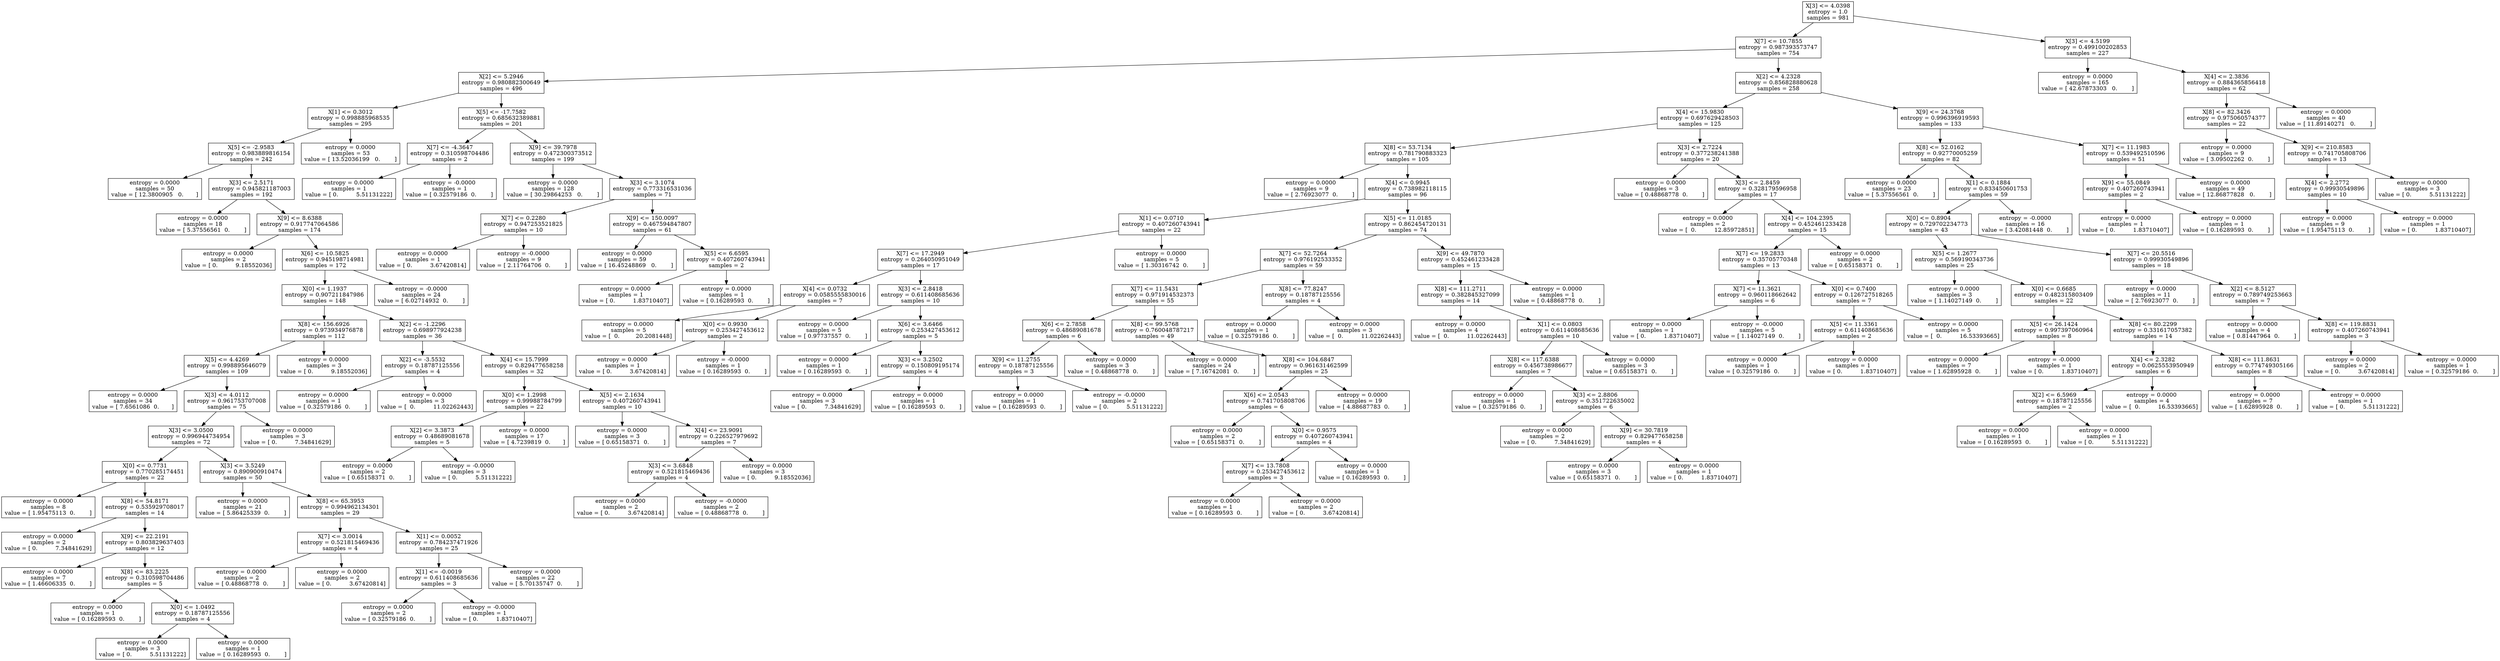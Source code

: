 digraph Tree {
0 [label="X[3] <= 4.0398\nentropy = 1.0\nsamples = 981", shape="box"] ;
1 [label="X[7] <= 10.7855\nentropy = 0.987393573747\nsamples = 754", shape="box"] ;
0 -> 1 ;
2 [label="X[2] <= 5.2946\nentropy = 0.980882300649\nsamples = 496", shape="box"] ;
1 -> 2 ;
3 [label="X[1] <= 0.3012\nentropy = 0.998885968535\nsamples = 295", shape="box"] ;
2 -> 3 ;
4 [label="X[5] <= -2.9583\nentropy = 0.983889816154\nsamples = 242", shape="box"] ;
3 -> 4 ;
5 [label="entropy = 0.0000\nsamples = 50\nvalue = [ 12.3800905   0.       ]", shape="box"] ;
4 -> 5 ;
6 [label="X[3] <= 2.5171\nentropy = 0.945821187003\nsamples = 192", shape="box"] ;
4 -> 6 ;
7 [label="entropy = 0.0000\nsamples = 18\nvalue = [ 5.37556561  0.        ]", shape="box"] ;
6 -> 7 ;
8 [label="X[9] <= 8.6388\nentropy = 0.917747064586\nsamples = 174", shape="box"] ;
6 -> 8 ;
9 [label="entropy = 0.0000\nsamples = 2\nvalue = [ 0.          9.18552036]", shape="box"] ;
8 -> 9 ;
10 [label="X[6] <= 10.5825\nentropy = 0.945198714981\nsamples = 172", shape="box"] ;
8 -> 10 ;
11 [label="X[0] <= 1.1937\nentropy = 0.907211847986\nsamples = 148", shape="box"] ;
10 -> 11 ;
12 [label="X[8] <= 156.6926\nentropy = 0.973934976878\nsamples = 112", shape="box"] ;
11 -> 12 ;
13 [label="X[5] <= 4.4269\nentropy = 0.998895646079\nsamples = 109", shape="box"] ;
12 -> 13 ;
14 [label="entropy = 0.0000\nsamples = 34\nvalue = [ 7.6561086  0.       ]", shape="box"] ;
13 -> 14 ;
15 [label="X[3] <= 4.0112\nentropy = 0.961753707008\nsamples = 75", shape="box"] ;
13 -> 15 ;
16 [label="X[3] <= 3.0500\nentropy = 0.996944734954\nsamples = 72", shape="box"] ;
15 -> 16 ;
17 [label="X[0] <= 0.7731\nentropy = 0.770285174451\nsamples = 22", shape="box"] ;
16 -> 17 ;
18 [label="entropy = 0.0000\nsamples = 8\nvalue = [ 1.95475113  0.        ]", shape="box"] ;
17 -> 18 ;
19 [label="X[8] <= 54.8171\nentropy = 0.535929708017\nsamples = 14", shape="box"] ;
17 -> 19 ;
20 [label="entropy = 0.0000\nsamples = 2\nvalue = [ 0.          7.34841629]", shape="box"] ;
19 -> 20 ;
21 [label="X[9] <= 22.2191\nentropy = 0.803829637403\nsamples = 12", shape="box"] ;
19 -> 21 ;
22 [label="entropy = 0.0000\nsamples = 7\nvalue = [ 1.46606335  0.        ]", shape="box"] ;
21 -> 22 ;
23 [label="X[8] <= 83.2225\nentropy = 0.310598704486\nsamples = 5", shape="box"] ;
21 -> 23 ;
24 [label="entropy = 0.0000\nsamples = 1\nvalue = [ 0.16289593  0.        ]", shape="box"] ;
23 -> 24 ;
25 [label="X[0] <= 1.0492\nentropy = 0.18787125556\nsamples = 4", shape="box"] ;
23 -> 25 ;
26 [label="entropy = 0.0000\nsamples = 3\nvalue = [ 0.          5.51131222]", shape="box"] ;
25 -> 26 ;
27 [label="entropy = 0.0000\nsamples = 1\nvalue = [ 0.16289593  0.        ]", shape="box"] ;
25 -> 27 ;
28 [label="X[3] <= 3.5249\nentropy = 0.890900910474\nsamples = 50", shape="box"] ;
16 -> 28 ;
29 [label="entropy = 0.0000\nsamples = 21\nvalue = [ 5.86425339  0.        ]", shape="box"] ;
28 -> 29 ;
30 [label="X[8] <= 65.3953\nentropy = 0.994962134301\nsamples = 29", shape="box"] ;
28 -> 30 ;
31 [label="X[7] <= 3.0014\nentropy = 0.521815469436\nsamples = 4", shape="box"] ;
30 -> 31 ;
32 [label="entropy = 0.0000\nsamples = 2\nvalue = [ 0.48868778  0.        ]", shape="box"] ;
31 -> 32 ;
33 [label="entropy = 0.0000\nsamples = 2\nvalue = [ 0.          3.67420814]", shape="box"] ;
31 -> 33 ;
34 [label="X[1] <= 0.0052\nentropy = 0.784237471926\nsamples = 25", shape="box"] ;
30 -> 34 ;
35 [label="X[1] <= -0.0019\nentropy = 0.611408685636\nsamples = 3", shape="box"] ;
34 -> 35 ;
36 [label="entropy = 0.0000\nsamples = 2\nvalue = [ 0.32579186  0.        ]", shape="box"] ;
35 -> 36 ;
37 [label="entropy = -0.0000\nsamples = 1\nvalue = [ 0.          1.83710407]", shape="box"] ;
35 -> 37 ;
38 [label="entropy = 0.0000\nsamples = 22\nvalue = [ 5.70135747  0.        ]", shape="box"] ;
34 -> 38 ;
39 [label="entropy = 0.0000\nsamples = 3\nvalue = [ 0.          7.34841629]", shape="box"] ;
15 -> 39 ;
40 [label="entropy = 0.0000\nsamples = 3\nvalue = [ 0.          9.18552036]", shape="box"] ;
12 -> 40 ;
41 [label="X[2] <= -1.2296\nentropy = 0.698977924238\nsamples = 36", shape="box"] ;
11 -> 41 ;
42 [label="X[2] <= -3.5532\nentropy = 0.18787125556\nsamples = 4", shape="box"] ;
41 -> 42 ;
43 [label="entropy = 0.0000\nsamples = 1\nvalue = [ 0.32579186  0.        ]", shape="box"] ;
42 -> 43 ;
44 [label="entropy = 0.0000\nsamples = 3\nvalue = [  0.          11.02262443]", shape="box"] ;
42 -> 44 ;
45 [label="X[4] <= 15.7999\nentropy = 0.829477658258\nsamples = 32", shape="box"] ;
41 -> 45 ;
46 [label="X[0] <= 1.2998\nentropy = 0.99988784799\nsamples = 22", shape="box"] ;
45 -> 46 ;
47 [label="X[2] <= 3.3873\nentropy = 0.48689081678\nsamples = 5", shape="box"] ;
46 -> 47 ;
48 [label="entropy = 0.0000\nsamples = 2\nvalue = [ 0.65158371  0.        ]", shape="box"] ;
47 -> 48 ;
49 [label="entropy = -0.0000\nsamples = 3\nvalue = [ 0.          5.51131222]", shape="box"] ;
47 -> 49 ;
50 [label="entropy = 0.0000\nsamples = 17\nvalue = [ 4.7239819  0.       ]", shape="box"] ;
46 -> 50 ;
51 [label="X[5] <= 2.1634\nentropy = 0.407260743941\nsamples = 10", shape="box"] ;
45 -> 51 ;
52 [label="entropy = 0.0000\nsamples = 3\nvalue = [ 0.65158371  0.        ]", shape="box"] ;
51 -> 52 ;
53 [label="X[4] <= 23.9091\nentropy = 0.226527979692\nsamples = 7", shape="box"] ;
51 -> 53 ;
54 [label="X[3] <= 3.6848\nentropy = 0.521815469436\nsamples = 4", shape="box"] ;
53 -> 54 ;
55 [label="entropy = 0.0000\nsamples = 2\nvalue = [ 0.          3.67420814]", shape="box"] ;
54 -> 55 ;
56 [label="entropy = -0.0000\nsamples = 2\nvalue = [ 0.48868778  0.        ]", shape="box"] ;
54 -> 56 ;
57 [label="entropy = 0.0000\nsamples = 3\nvalue = [ 0.          9.18552036]", shape="box"] ;
53 -> 57 ;
58 [label="entropy = -0.0000\nsamples = 24\nvalue = [ 6.02714932  0.        ]", shape="box"] ;
10 -> 58 ;
59 [label="entropy = 0.0000\nsamples = 53\nvalue = [ 13.52036199   0.        ]", shape="box"] ;
3 -> 59 ;
60 [label="X[5] <= -17.7582\nentropy = 0.685632389881\nsamples = 201", shape="box"] ;
2 -> 60 ;
61 [label="X[7] <= -4.3647\nentropy = 0.310598704486\nsamples = 2", shape="box"] ;
60 -> 61 ;
62 [label="entropy = 0.0000\nsamples = 1\nvalue = [ 0.          5.51131222]", shape="box"] ;
61 -> 62 ;
63 [label="entropy = -0.0000\nsamples = 1\nvalue = [ 0.32579186  0.        ]", shape="box"] ;
61 -> 63 ;
64 [label="X[9] <= 39.7978\nentropy = 0.472300373512\nsamples = 199", shape="box"] ;
60 -> 64 ;
65 [label="entropy = 0.0000\nsamples = 128\nvalue = [ 30.29864253   0.        ]", shape="box"] ;
64 -> 65 ;
66 [label="X[3] <= 3.1074\nentropy = 0.773316531036\nsamples = 71", shape="box"] ;
64 -> 66 ;
67 [label="X[7] <= 0.2280\nentropy = 0.947253521825\nsamples = 10", shape="box"] ;
66 -> 67 ;
68 [label="entropy = 0.0000\nsamples = 1\nvalue = [ 0.          3.67420814]", shape="box"] ;
67 -> 68 ;
69 [label="entropy = -0.0000\nsamples = 9\nvalue = [ 2.11764706  0.        ]", shape="box"] ;
67 -> 69 ;
70 [label="X[9] <= 150.0097\nentropy = 0.467594847807\nsamples = 61", shape="box"] ;
66 -> 70 ;
71 [label="entropy = 0.0000\nsamples = 59\nvalue = [ 16.45248869   0.        ]", shape="box"] ;
70 -> 71 ;
72 [label="X[5] <= 6.6595\nentropy = 0.407260743941\nsamples = 2", shape="box"] ;
70 -> 72 ;
73 [label="entropy = 0.0000\nsamples = 1\nvalue = [ 0.          1.83710407]", shape="box"] ;
72 -> 73 ;
74 [label="entropy = 0.0000\nsamples = 1\nvalue = [ 0.16289593  0.        ]", shape="box"] ;
72 -> 74 ;
75 [label="X[2] <= 4.2328\nentropy = 0.856828880628\nsamples = 258", shape="box"] ;
1 -> 75 ;
76 [label="X[4] <= 15.9830\nentropy = 0.697629428503\nsamples = 125", shape="box"] ;
75 -> 76 ;
77 [label="X[8] <= 53.7134\nentropy = 0.781790883323\nsamples = 105", shape="box"] ;
76 -> 77 ;
78 [label="entropy = 0.0000\nsamples = 9\nvalue = [ 2.76923077  0.        ]", shape="box"] ;
77 -> 78 ;
79 [label="X[4] <= 0.9945\nentropy = 0.738982118115\nsamples = 96", shape="box"] ;
77 -> 79 ;
80 [label="X[1] <= 0.0710\nentropy = 0.407260743941\nsamples = 22", shape="box"] ;
79 -> 80 ;
81 [label="X[7] <= 17.2949\nentropy = 0.264050951049\nsamples = 17", shape="box"] ;
80 -> 81 ;
82 [label="X[4] <= 0.0732\nentropy = 0.0585555830016\nsamples = 7", shape="box"] ;
81 -> 82 ;
83 [label="entropy = 0.0000\nsamples = 5\nvalue = [  0.         20.2081448]", shape="box"] ;
82 -> 83 ;
84 [label="X[0] <= 0.9930\nentropy = 0.253427453612\nsamples = 2", shape="box"] ;
82 -> 84 ;
85 [label="entropy = 0.0000\nsamples = 1\nvalue = [ 0.          3.67420814]", shape="box"] ;
84 -> 85 ;
86 [label="entropy = -0.0000\nsamples = 1\nvalue = [ 0.16289593  0.        ]", shape="box"] ;
84 -> 86 ;
87 [label="X[3] <= 2.8418\nentropy = 0.611408685636\nsamples = 10", shape="box"] ;
81 -> 87 ;
88 [label="entropy = 0.0000\nsamples = 5\nvalue = [ 0.97737557  0.        ]", shape="box"] ;
87 -> 88 ;
89 [label="X[6] <= 3.6466\nentropy = 0.253427453612\nsamples = 5", shape="box"] ;
87 -> 89 ;
90 [label="entropy = 0.0000\nsamples = 1\nvalue = [ 0.16289593  0.        ]", shape="box"] ;
89 -> 90 ;
91 [label="X[3] <= 3.2502\nentropy = 0.150809195174\nsamples = 4", shape="box"] ;
89 -> 91 ;
92 [label="entropy = 0.0000\nsamples = 3\nvalue = [ 0.          7.34841629]", shape="box"] ;
91 -> 92 ;
93 [label="entropy = 0.0000\nsamples = 1\nvalue = [ 0.16289593  0.        ]", shape="box"] ;
91 -> 93 ;
94 [label="entropy = 0.0000\nsamples = 5\nvalue = [ 1.30316742  0.        ]", shape="box"] ;
80 -> 94 ;
95 [label="X[5] <= 11.0185\nentropy = 0.862454720131\nsamples = 74", shape="box"] ;
79 -> 95 ;
96 [label="X[7] <= 52.7264\nentropy = 0.976192533352\nsamples = 59", shape="box"] ;
95 -> 96 ;
97 [label="X[7] <= 11.5431\nentropy = 0.971914532373\nsamples = 55", shape="box"] ;
96 -> 97 ;
98 [label="X[6] <= 2.7858\nentropy = 0.48689081678\nsamples = 6", shape="box"] ;
97 -> 98 ;
99 [label="X[9] <= 11.2755\nentropy = 0.18787125556\nsamples = 3", shape="box"] ;
98 -> 99 ;
100 [label="entropy = 0.0000\nsamples = 1\nvalue = [ 0.16289593  0.        ]", shape="box"] ;
99 -> 100 ;
101 [label="entropy = -0.0000\nsamples = 2\nvalue = [ 0.          5.51131222]", shape="box"] ;
99 -> 101 ;
102 [label="entropy = 0.0000\nsamples = 3\nvalue = [ 0.48868778  0.        ]", shape="box"] ;
98 -> 102 ;
103 [label="X[8] <= 99.5768\nentropy = 0.760048787217\nsamples = 49", shape="box"] ;
97 -> 103 ;
104 [label="entropy = 0.0000\nsamples = 24\nvalue = [ 7.16742081  0.        ]", shape="box"] ;
103 -> 104 ;
105 [label="X[8] <= 104.6847\nentropy = 0.961631462599\nsamples = 25", shape="box"] ;
103 -> 105 ;
106 [label="X[6] <= 2.0543\nentropy = 0.741705808706\nsamples = 6", shape="box"] ;
105 -> 106 ;
107 [label="entropy = 0.0000\nsamples = 2\nvalue = [ 0.65158371  0.        ]", shape="box"] ;
106 -> 107 ;
108 [label="X[0] <= 0.9575\nentropy = 0.407260743941\nsamples = 4", shape="box"] ;
106 -> 108 ;
109 [label="X[7] <= 13.7808\nentropy = 0.253427453612\nsamples = 3", shape="box"] ;
108 -> 109 ;
110 [label="entropy = 0.0000\nsamples = 1\nvalue = [ 0.16289593  0.        ]", shape="box"] ;
109 -> 110 ;
111 [label="entropy = 0.0000\nsamples = 2\nvalue = [ 0.          3.67420814]", shape="box"] ;
109 -> 111 ;
112 [label="entropy = 0.0000\nsamples = 1\nvalue = [ 0.16289593  0.        ]", shape="box"] ;
108 -> 112 ;
113 [label="entropy = 0.0000\nsamples = 19\nvalue = [ 4.88687783  0.        ]", shape="box"] ;
105 -> 113 ;
114 [label="X[8] <= 77.8247\nentropy = 0.18787125556\nsamples = 4", shape="box"] ;
96 -> 114 ;
115 [label="entropy = 0.0000\nsamples = 1\nvalue = [ 0.32579186  0.        ]", shape="box"] ;
114 -> 115 ;
116 [label="entropy = 0.0000\nsamples = 3\nvalue = [  0.          11.02262443]", shape="box"] ;
114 -> 116 ;
117 [label="X[9] <= 49.7870\nentropy = 0.452461233428\nsamples = 15", shape="box"] ;
95 -> 117 ;
118 [label="X[8] <= 111.2711\nentropy = 0.382845327099\nsamples = 14", shape="box"] ;
117 -> 118 ;
119 [label="entropy = 0.0000\nsamples = 4\nvalue = [  0.          11.02262443]", shape="box"] ;
118 -> 119 ;
120 [label="X[1] <= 0.0803\nentropy = 0.611408685636\nsamples = 10", shape="box"] ;
118 -> 120 ;
121 [label="X[8] <= 117.6388\nentropy = 0.456738986677\nsamples = 7", shape="box"] ;
120 -> 121 ;
122 [label="entropy = 0.0000\nsamples = 1\nvalue = [ 0.32579186  0.        ]", shape="box"] ;
121 -> 122 ;
123 [label="X[3] <= 2.8806\nentropy = 0.351722635002\nsamples = 6", shape="box"] ;
121 -> 123 ;
124 [label="entropy = 0.0000\nsamples = 2\nvalue = [ 0.          7.34841629]", shape="box"] ;
123 -> 124 ;
125 [label="X[9] <= 30.7819\nentropy = 0.829477658258\nsamples = 4", shape="box"] ;
123 -> 125 ;
126 [label="entropy = 0.0000\nsamples = 3\nvalue = [ 0.65158371  0.        ]", shape="box"] ;
125 -> 126 ;
127 [label="entropy = 0.0000\nsamples = 1\nvalue = [ 0.          1.83710407]", shape="box"] ;
125 -> 127 ;
128 [label="entropy = 0.0000\nsamples = 3\nvalue = [ 0.65158371  0.        ]", shape="box"] ;
120 -> 128 ;
129 [label="entropy = 0.0000\nsamples = 1\nvalue = [ 0.48868778  0.        ]", shape="box"] ;
117 -> 129 ;
130 [label="X[3] <= 2.7224\nentropy = 0.377238241388\nsamples = 20", shape="box"] ;
76 -> 130 ;
131 [label="entropy = 0.0000\nsamples = 3\nvalue = [ 0.48868778  0.        ]", shape="box"] ;
130 -> 131 ;
132 [label="X[3] <= 2.8459\nentropy = 0.328179596958\nsamples = 17", shape="box"] ;
130 -> 132 ;
133 [label="entropy = 0.0000\nsamples = 2\nvalue = [  0.          12.85972851]", shape="box"] ;
132 -> 133 ;
134 [label="X[4] <= 104.2395\nentropy = 0.452461233428\nsamples = 15", shape="box"] ;
132 -> 134 ;
135 [label="X[7] <= 19.2833\nentropy = 0.35705770348\nsamples = 13", shape="box"] ;
134 -> 135 ;
136 [label="X[7] <= 11.3621\nentropy = 0.960118662642\nsamples = 6", shape="box"] ;
135 -> 136 ;
137 [label="entropy = 0.0000\nsamples = 1\nvalue = [ 0.          1.83710407]", shape="box"] ;
136 -> 137 ;
138 [label="entropy = -0.0000\nsamples = 5\nvalue = [ 1.14027149  0.        ]", shape="box"] ;
136 -> 138 ;
139 [label="X[0] <= 0.7400\nentropy = 0.126727518265\nsamples = 7", shape="box"] ;
135 -> 139 ;
140 [label="X[5] <= 11.3361\nentropy = 0.611408685636\nsamples = 2", shape="box"] ;
139 -> 140 ;
141 [label="entropy = 0.0000\nsamples = 1\nvalue = [ 0.32579186  0.        ]", shape="box"] ;
140 -> 141 ;
142 [label="entropy = 0.0000\nsamples = 1\nvalue = [ 0.          1.83710407]", shape="box"] ;
140 -> 142 ;
143 [label="entropy = 0.0000\nsamples = 5\nvalue = [  0.          16.53393665]", shape="box"] ;
139 -> 143 ;
144 [label="entropy = 0.0000\nsamples = 2\nvalue = [ 0.65158371  0.        ]", shape="box"] ;
134 -> 144 ;
145 [label="X[9] <= 24.3768\nentropy = 0.996396919593\nsamples = 133", shape="box"] ;
75 -> 145 ;
146 [label="X[8] <= 52.0162\nentropy = 0.92770005259\nsamples = 82", shape="box"] ;
145 -> 146 ;
147 [label="entropy = 0.0000\nsamples = 23\nvalue = [ 5.37556561  0.        ]", shape="box"] ;
146 -> 147 ;
148 [label="X[1] <= 0.1884\nentropy = 0.833450601753\nsamples = 59", shape="box"] ;
146 -> 148 ;
149 [label="X[0] <= 0.8904\nentropy = 0.729702234773\nsamples = 43", shape="box"] ;
148 -> 149 ;
150 [label="X[5] <= 1.2677\nentropy = 0.569190343736\nsamples = 25", shape="box"] ;
149 -> 150 ;
151 [label="entropy = 0.0000\nsamples = 3\nvalue = [ 1.14027149  0.        ]", shape="box"] ;
150 -> 151 ;
152 [label="X[0] <= 0.6685\nentropy = 0.482315803409\nsamples = 22", shape="box"] ;
150 -> 152 ;
153 [label="X[5] <= 26.1424\nentropy = 0.997397060964\nsamples = 8", shape="box"] ;
152 -> 153 ;
154 [label="entropy = 0.0000\nsamples = 7\nvalue = [ 1.62895928  0.        ]", shape="box"] ;
153 -> 154 ;
155 [label="entropy = -0.0000\nsamples = 1\nvalue = [ 0.          1.83710407]", shape="box"] ;
153 -> 155 ;
156 [label="X[8] <= 80.2299\nentropy = 0.331617057382\nsamples = 14", shape="box"] ;
152 -> 156 ;
157 [label="X[4] <= 2.3282\nentropy = 0.0625553950949\nsamples = 6", shape="box"] ;
156 -> 157 ;
158 [label="X[2] <= 6.5969\nentropy = 0.18787125556\nsamples = 2", shape="box"] ;
157 -> 158 ;
159 [label="entropy = 0.0000\nsamples = 1\nvalue = [ 0.16289593  0.        ]", shape="box"] ;
158 -> 159 ;
160 [label="entropy = 0.0000\nsamples = 1\nvalue = [ 0.          5.51131222]", shape="box"] ;
158 -> 160 ;
161 [label="entropy = 0.0000\nsamples = 4\nvalue = [  0.          16.53393665]", shape="box"] ;
157 -> 161 ;
162 [label="X[8] <= 111.8631\nentropy = 0.774749305166\nsamples = 8", shape="box"] ;
156 -> 162 ;
163 [label="entropy = 0.0000\nsamples = 7\nvalue = [ 1.62895928  0.        ]", shape="box"] ;
162 -> 163 ;
164 [label="entropy = 0.0000\nsamples = 1\nvalue = [ 0.          5.51131222]", shape="box"] ;
162 -> 164 ;
165 [label="X[7] <= 20.5516\nentropy = 0.99930549896\nsamples = 18", shape="box"] ;
149 -> 165 ;
166 [label="entropy = 0.0000\nsamples = 11\nvalue = [ 2.76923077  0.        ]", shape="box"] ;
165 -> 166 ;
167 [label="X[2] <= 8.5127\nentropy = 0.789749253663\nsamples = 7", shape="box"] ;
165 -> 167 ;
168 [label="entropy = 0.0000\nsamples = 4\nvalue = [ 0.81447964  0.        ]", shape="box"] ;
167 -> 168 ;
169 [label="X[8] <= 119.8831\nentropy = 0.407260743941\nsamples = 3", shape="box"] ;
167 -> 169 ;
170 [label="entropy = 0.0000\nsamples = 2\nvalue = [ 0.          3.67420814]", shape="box"] ;
169 -> 170 ;
171 [label="entropy = 0.0000\nsamples = 1\nvalue = [ 0.32579186  0.        ]", shape="box"] ;
169 -> 171 ;
172 [label="entropy = -0.0000\nsamples = 16\nvalue = [ 3.42081448  0.        ]", shape="box"] ;
148 -> 172 ;
173 [label="X[7] <= 11.1983\nentropy = 0.539492510596\nsamples = 51", shape="box"] ;
145 -> 173 ;
174 [label="X[9] <= 55.0849\nentropy = 0.407260743941\nsamples = 2", shape="box"] ;
173 -> 174 ;
175 [label="entropy = 0.0000\nsamples = 1\nvalue = [ 0.          1.83710407]", shape="box"] ;
174 -> 175 ;
176 [label="entropy = 0.0000\nsamples = 1\nvalue = [ 0.16289593  0.        ]", shape="box"] ;
174 -> 176 ;
177 [label="entropy = 0.0000\nsamples = 49\nvalue = [ 12.86877828   0.        ]", shape="box"] ;
173 -> 177 ;
178 [label="X[3] <= 4.5199\nentropy = 0.499100202853\nsamples = 227", shape="box"] ;
0 -> 178 ;
179 [label="entropy = 0.0000\nsamples = 165\nvalue = [ 42.67873303   0.        ]", shape="box"] ;
178 -> 179 ;
180 [label="X[4] <= 2.3836\nentropy = 0.884365856418\nsamples = 62", shape="box"] ;
178 -> 180 ;
181 [label="X[8] <= 82.3426\nentropy = 0.975060574377\nsamples = 22", shape="box"] ;
180 -> 181 ;
182 [label="entropy = 0.0000\nsamples = 9\nvalue = [ 3.09502262  0.        ]", shape="box"] ;
181 -> 182 ;
183 [label="X[9] <= 210.8583\nentropy = 0.741705808706\nsamples = 13", shape="box"] ;
181 -> 183 ;
184 [label="X[4] <= 2.2772\nentropy = 0.99930549896\nsamples = 10", shape="box"] ;
183 -> 184 ;
185 [label="entropy = 0.0000\nsamples = 9\nvalue = [ 1.95475113  0.        ]", shape="box"] ;
184 -> 185 ;
186 [label="entropy = 0.0000\nsamples = 1\nvalue = [ 0.          1.83710407]", shape="box"] ;
184 -> 186 ;
187 [label="entropy = 0.0000\nsamples = 3\nvalue = [ 0.          5.51131222]", shape="box"] ;
183 -> 187 ;
188 [label="entropy = 0.0000\nsamples = 40\nvalue = [ 11.89140271   0.        ]", shape="box"] ;
180 -> 188 ;
}